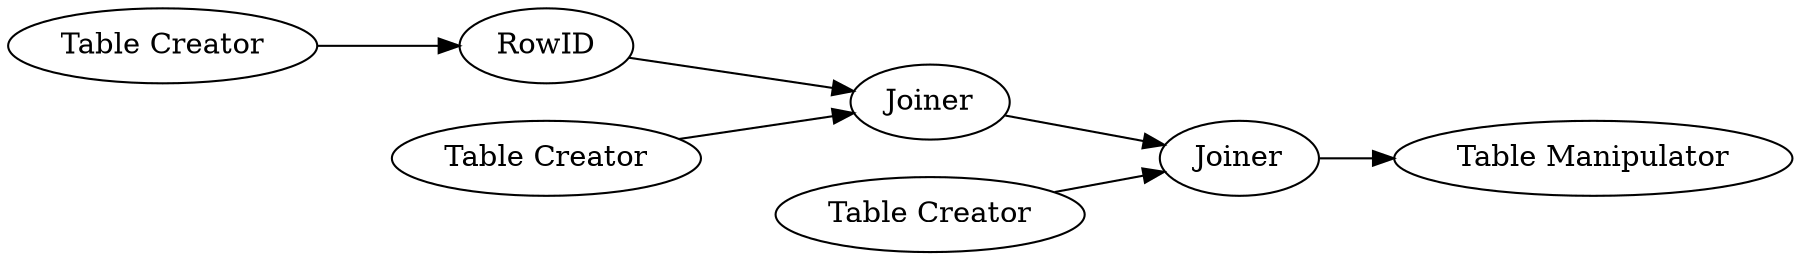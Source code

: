 digraph {
	2 [label="Table Creator"]
	3 [label="Table Creator"]
	4 [label="Table Creator"]
	5 [label=Joiner]
	6 [label=RowID]
	7 [label=Joiner]
	135 [label="Table Manipulator"]
	2 -> 6
	3 -> 5
	4 -> 7
	5 -> 7
	6 -> 5
	7 -> 135
	rankdir=LR
}
